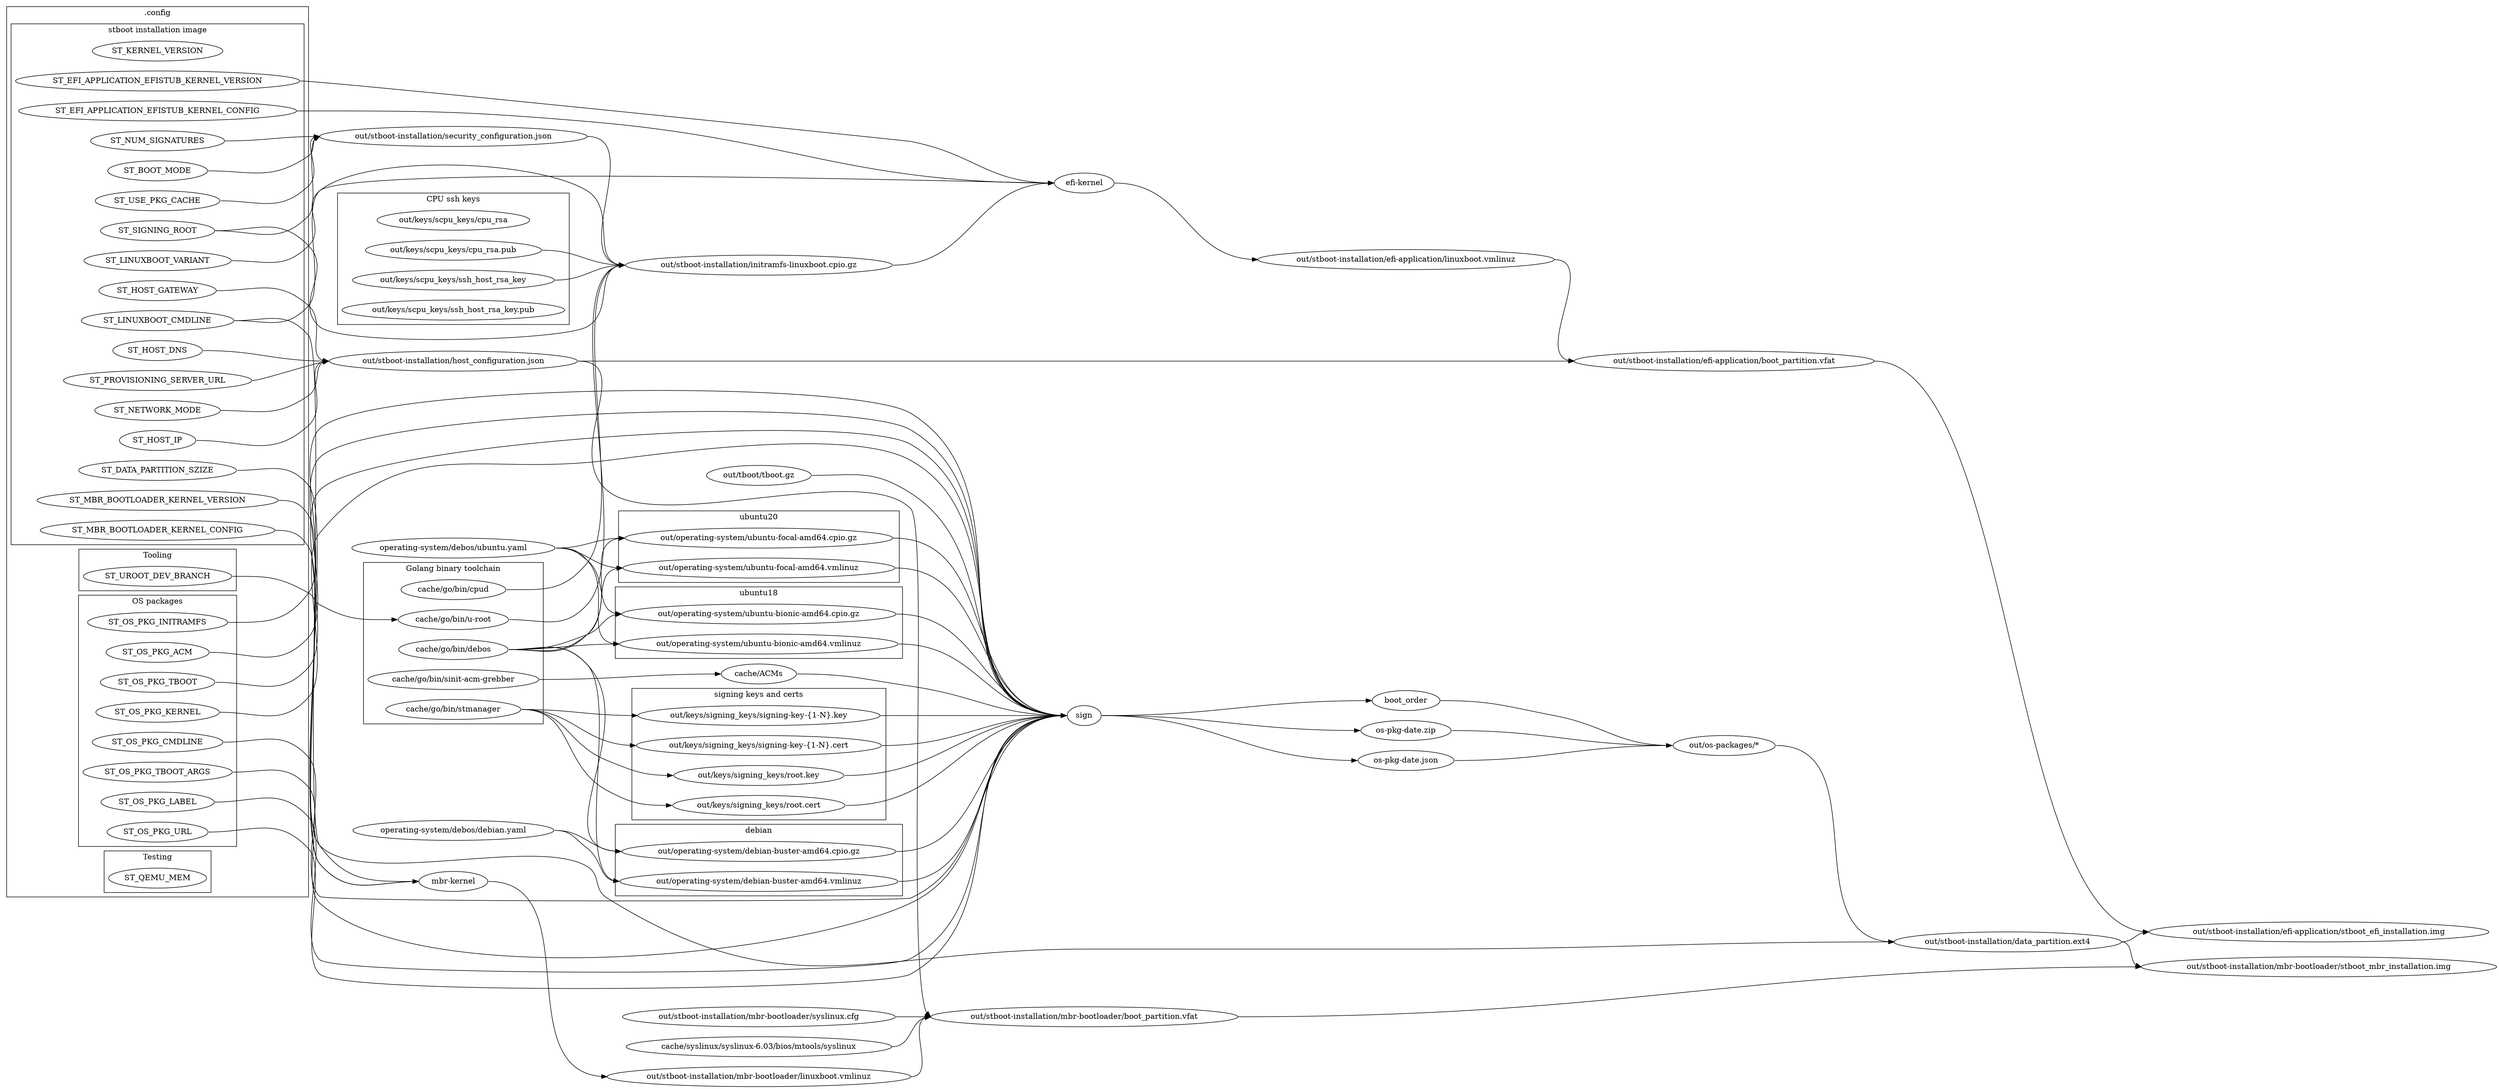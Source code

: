 digraph targets {

  rankdir=LR
  edge [headport="w" tailport="e"]
  
  // TARGETS
  //
  // Makefile
  cpu_private_key [label="out/keys/scpu_keys/cpu_rsa"]
  cpu_public_key [label="out/keys/scpu_keys/cpu_rsa.pub"]
  ssh_private_key [label="out/keys/scpu_keys/ssh_host_rsa_key"]
  ssh_public_key [label="out/keys/scpu_keys/ssh_host_rsa_key.pub"]
  root_key [label="out/keys/signing_keys/root.key"]
  root_cert [label="out/keys/signing_keys/root.cert"]
  signing_keys [label="out/keys/signing_keys/signing-key-{1-N}.key"]
  signing_certs [label="out/keys/signing_keys/signing-key-{1-N}.cert"]
  boot_order
  os_pkg_zip [label="os-pkg-date.zip"]
  os_pkg_manifest [label="os-pkg-date.json"]
  sign [label="sign"]
  // modules/go.mk
  subgraph cluster_golang {
    label = "Golang binary toolchain"
    debos [label="cache/go/bin/debos"]
    uroot [label="cache/go/bin/u-root"]
    stmanager [label="cache/go/bin/stmanager"]
    acmgrebber [label="cache/go/bin/sinit-acm-grebber"]
    //cpu [label="cache/go/bin/cpu"]
    cpud [label="cache/go/bin/cpud"]
  }
  // operating-system/makefile
  tboot [label="out/tboot/tboot.gz"]
  acm [label="cache/ACMs"]
  // operation-system/debos/makefile
  debian_kernel [label="out/operating-system/debian-buster-amd64.vmlinuz"]
  debian_initramfs [label="out/operating-system/debian-buster-amd64.cpio.gz"]
  debian_recipe [label="operating-system/debos/debian.yaml"]
  ubuntu18_kernel [label="out/operating-system/ubuntu-bionic-amd64.vmlinuz"]
  ubuntu18_initramfs [label="out/operating-system/ubuntu-bionic-amd64.cpio.gz"]
  ubuntu20_kernel [label="out/operating-system/ubuntu-focal-amd64.vmlinuz"]
  ubuntu20_initramfs [label="out/operating-system/ubuntu-focal-amd64.cpio.gz"]
  ubuntu_recipe [label="operating-system/debos/ubuntu.yaml"]
  // stboot-installation/common/makefile
  data_partition [label="out/stboot-installation/data_partition.ext4"]
  initramfs [label="out/stboot-installation/initramfs-linuxboot.cpio.gz"]
  host_config [label="out/stboot-installation/host_configuration.json"]
  security_config [label="out/stboot-installation/security_configuration.json"]
  os_out [label="out/os-packages/*"]
  // stboot-installation/mbr-bootloader/makefile
  mbr_image [label="out/stboot-installation/mbr-bootloader/stboot_mbr_installation.img"]
  mbr_boot_partition [label="out/stboot-installation/mbr-bootloader/boot_partition.vfat"]
  mbr_kernel [label="out/stboot-installation/mbr-bootloader/linuxboot.vmlinuz"]
  syslinux [label="cache/syslinux/syslinux-6.03/bios/mtools/syslinux"]
  syslinux_config [label="out/stboot-installation/mbr-bootloader/syslinux.cfg"]
  // stboot-installation/efi-application/makefile
  efi_image [label="out/stboot-installation/efi-application/stboot_efi_installation.img"]
  efi_boot_partition [label="out/stboot-installation/efi-application/boot_partition.vfat"]
  efi_kernel [label="out/stboot-installation/efi-application/linuxboot.vmlinuz"]

  // GRAPHS
  //
  // Makefile
  {
    // config variables
    subgraph cluster_config {
      label = ".config"
      subgraph cluster_config_installation {
        label = "Tooling"
        ST_UROOT_DEV_BRANCH
      }
      subgraph cluster_config_data {
        label = "STBoot Data"
        
      }
      subgraph cluster_config_common {
        label = "stboot installation image"
        ST_KERNEL_VERSION
        ST_MBR_BOOTLOADER_KERNEL_VERSION
        ST_MBR_BOOTLOADER_KERNEL_CONFIG
        ST_EFI_APPLICATION_EFISTUB_KERNEL_VERSION
        ST_EFI_APPLICATION_EFISTUB_KERNEL_CONFIG
        ST_LINUXBOOT_CMDLINE
        ST_LINUXBOOT_VARIANT
        ST_SIGNING_ROOT
        ST_NUM_SIGNATURES
        ST_BOOT_MODE
        ST_USE_PKG_CACHE
        ST_PROVISIONING_SERVER_URL
        ST_NETWORK_MODE
        ST_HOST_IP
        ST_HOST_GATEWAY
        ST_HOST_DNS
        ST_DATA_PARTITION_SZIZE
      }
      subgraph cluster_config_mbr {
        label = "STBoot - MBR Bootloader"
	      
      }
      subgraph cluster_config_mbr {
        label = "STBoot - EFI Application"
        
      }
      subgraph cluster_config_os {
        label = "OS packages"
        ST_OS_PKG_TBOOT
        ST_OS_PKG_TBOOT_ARGS
        ST_OS_PKG_ACM
        ST_OS_PKG_LABEL
        ST_OS_PKG_URL
        ST_OS_PKG_KERNEL
        ST_OS_PKG_INITRAMFS
        ST_OS_PKG_CMDLINE
      }
      subgraph cluster_config_testing {
        label = "Testing"
        ST_QEMU_MEM
      }
    }
  }
  stmanager -> { subgraph cluster_signkey {
    label = "signing keys and certs"
    root_key root_cert
    signing_keys signing_certs
  }}
  { subgraph cluster_cpu_keys {
    label = "CPU ssh keys"
    cpu_private_key cpu_public_key
    ssh_private_key ssh_public_key
  }}
  {
    ST_OS_PKG_TBOOT ST_OS_PKG_TBOOT_ARGS ST_OS_PKG_ACM ST_OS_PKG_LABEL ST_OS_PKG_URL ST_OS_PKG_KERNEL ST_OS_PKG_INITRAMFS ST_OS_PKG_CMDLINE
    tboot acm
    root_key root_cert signing_keys signing_certs
    debian_kernel debian_initramfs
    ubuntu18_kernel ubuntu18_initramfs
    ubuntu20_kernel ubuntu20_initramfs
  } -> sign ->
  {
    boot_order
    os_pkg_zip
    os_pkg_manifest
  } -> os_out
  // modules/go.mk
  ST_UROOT_DEV_BRANCH -> uroot
  acmgrebber -> acm
  // operation-system/debos/makefile
  {debos debian_recipe} -> { subgraph cluster_debian {
    label = "debian"
    debian_kernel debian_initramfs
  }}
  {debos ubuntu_recipe} -> { subgraph cluster_ubuntu18 {
    label = "ubuntu18"
    ubuntu18_kernel ubuntu18_initramfs
  }}
  {debos ubuntu_recipe} -> { subgraph cluster_ubuntu20 {
    label = "ubuntu20"
    ubuntu20_kernel ubuntu20_initramfs
  }}
  // stboot-installation/common/makefile
  {
    os_out
    ST_DATA_PARTITION_SZIZE
  } -> data_partition
  {
    uroot
    security_config
    cpu_public_key ssh_private_key cpud
    ST_LINUXBOOT_VARIANT ST_SIGNING_ROOT
  } -> initramfs
  {
    ST_PROVISIONING_SERVER_URL ST_NETWORK_MODE ST_HOST_IP ST_HOST_GATEWAY ST_HOST_DNS
  } -> host_config
  {
    ST_SIGNING_ROOT ST_NUM_SIGNATURES ST_BOOT_MODE ST_USE_PKG_CACHE
  } -> security_config
  // stboot-installation/mbr-bootloader/makefile
  {mbr_boot_partition data_partition} -> mbr_image
  {mbr_kernel syslinux_config host_config syslinux} -> mbr_boot_partition
  {
    ST_LINUXBOOT_CMDLINE
    ST_MBR_BOOTLOADER_KERNEL_CONFIG
    ST_MBR_BOOTLOADER_KERNEL_VERSION
  } -> "mbr-kernel" -> mbr_kernel
  syslinux
  syslinux_config
  // stboot-installation/efi-application/makefile
  {efi_boot_partition data_partition} -> efi_image
  {efi_kernel host_config} -> efi_boot_partition
  {
    initramfs
    ST_LINUXBOOT_CMDLINE ST_EFI_APPLICATION_EFISTUB_KERNEL_VERSION ST_EFI_APPLICATION_EFISTUB_KERNEL_CONFIG
  } -> "efi-kernel" -> efi_kernel
}
